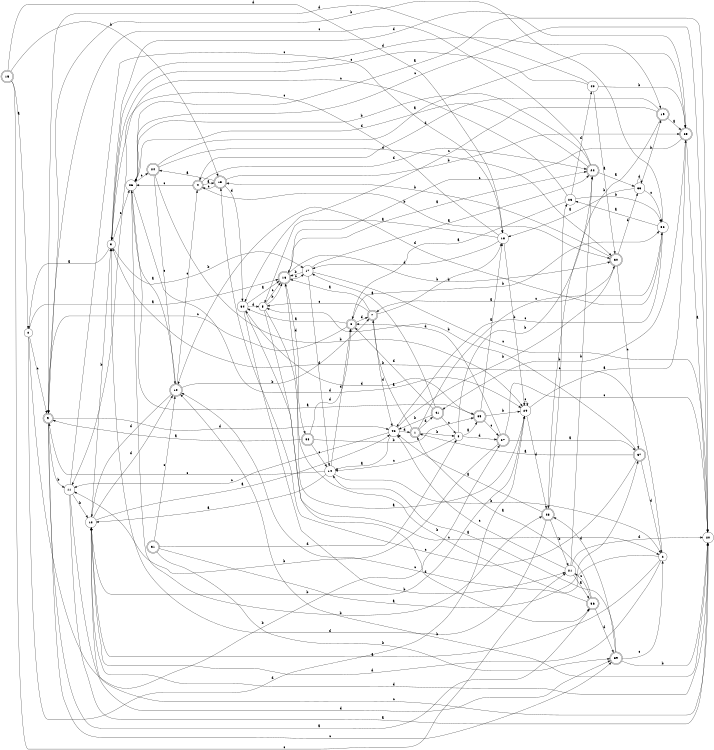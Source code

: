 digraph n35_5 {
__start0 [label="" shape="none"];

rankdir=LR;
size="8,5";

s0 [style="filled", color="black", fillcolor="white" shape="circle", label="0"];
s1 [style="rounded,filled", color="black", fillcolor="white" shape="doublecircle", label="1"];
s2 [style="filled", color="black", fillcolor="white" shape="circle", label="2"];
s3 [style="filled", color="black", fillcolor="white" shape="circle", label="3"];
s4 [style="rounded,filled", color="black", fillcolor="white" shape="doublecircle", label="4"];
s5 [style="filled", color="black", fillcolor="white" shape="circle", label="5"];
s6 [style="rounded,filled", color="black", fillcolor="white" shape="doublecircle", label="6"];
s7 [style="rounded,filled", color="black", fillcolor="white" shape="doublecircle", label="7"];
s8 [style="filled", color="black", fillcolor="white" shape="circle", label="8"];
s9 [style="rounded,filled", color="black", fillcolor="white" shape="doublecircle", label="9"];
s10 [style="rounded,filled", color="black", fillcolor="white" shape="doublecircle", label="10"];
s11 [style="filled", color="black", fillcolor="white" shape="circle", label="11"];
s12 [style="filled", color="black", fillcolor="white" shape="circle", label="12"];
s13 [style="rounded,filled", color="black", fillcolor="white" shape="doublecircle", label="13"];
s14 [style="filled", color="black", fillcolor="white" shape="circle", label="14"];
s15 [style="rounded,filled", color="black", fillcolor="white" shape="doublecircle", label="15"];
s16 [style="rounded,filled", color="black", fillcolor="white" shape="doublecircle", label="16"];
s17 [style="filled", color="black", fillcolor="white" shape="circle", label="17"];
s18 [style="filled", color="black", fillcolor="white" shape="circle", label="18"];
s19 [style="rounded,filled", color="black", fillcolor="white" shape="doublecircle", label="19"];
s20 [style="filled", color="black", fillcolor="white" shape="circle", label="20"];
s21 [style="filled", color="black", fillcolor="white" shape="circle", label="21"];
s22 [style="rounded,filled", color="black", fillcolor="white" shape="doublecircle", label="22"];
s23 [style="filled", color="black", fillcolor="white" shape="circle", label="23"];
s24 [style="rounded,filled", color="black", fillcolor="white" shape="doublecircle", label="24"];
s25 [style="rounded,filled", color="black", fillcolor="white" shape="doublecircle", label="25"];
s26 [style="filled", color="black", fillcolor="white" shape="circle", label="26"];
s27 [style="rounded,filled", color="black", fillcolor="white" shape="doublecircle", label="27"];
s28 [style="rounded,filled", color="black", fillcolor="white" shape="doublecircle", label="28"];
s29 [style="filled", color="black", fillcolor="white" shape="circle", label="29"];
s30 [style="rounded,filled", color="black", fillcolor="white" shape="doublecircle", label="30"];
s31 [style="rounded,filled", color="black", fillcolor="white" shape="doublecircle", label="31"];
s32 [style="filled", color="black", fillcolor="white" shape="circle", label="32"];
s33 [style="filled", color="black", fillcolor="white" shape="circle", label="33"];
s34 [style="filled", color="black", fillcolor="white" shape="circle", label="34"];
s35 [style="rounded,filled", color="black", fillcolor="white" shape="doublecircle", label="35"];
s36 [style="rounded,filled", color="black", fillcolor="white" shape="doublecircle", label="36"];
s37 [style="rounded,filled", color="black", fillcolor="white" shape="doublecircle", label="37"];
s38 [style="rounded,filled", color="black", fillcolor="white" shape="doublecircle", label="38"];
s39 [style="rounded,filled", color="black", fillcolor="white" shape="doublecircle", label="39"];
s40 [style="filled", color="black", fillcolor="white" shape="circle", label="40"];
s41 [style="rounded,filled", color="black", fillcolor="white" shape="doublecircle", label="41"];
s42 [style="filled", color="black", fillcolor="white" shape="circle", label="42"];
s0 -> s16 [label="a"];
s0 -> s27 [label="b"];
s0 -> s9 [label="c"];
s0 -> s29 [label="d"];
s1 -> s7 [label="a"];
s1 -> s8 [label="b"];
s1 -> s32 [label="c"];
s1 -> s41 [label="d"];
s2 -> s12 [label="a"];
s2 -> s3 [label="b"];
s2 -> s10 [label="c"];
s2 -> s12 [label="d"];
s3 -> s0 [label="a"];
s3 -> s17 [label="b"];
s3 -> s26 [label="c"];
s3 -> s19 [label="d"];
s4 -> s13 [label="a"];
s4 -> s30 [label="b"];
s4 -> s26 [label="c"];
s4 -> s22 [label="d"];
s5 -> s29 [label="a"];
s5 -> s16 [label="b"];
s5 -> s16 [label="c"];
s5 -> s36 [label="d"];
s6 -> s34 [label="a"];
s6 -> s32 [label="b"];
s6 -> s9 [label="c"];
s6 -> s7 [label="d"];
s7 -> s16 [label="a"];
s7 -> s18 [label="b"];
s7 -> s5 [label="c"];
s7 -> s42 [label="d"];
s8 -> s35 [label="a"];
s8 -> s22 [label="b"];
s8 -> s14 [label="c"];
s8 -> s27 [label="d"];
s9 -> s36 [label="a"];
s9 -> s11 [label="b"];
s9 -> s39 [label="c"];
s9 -> s42 [label="d"];
s10 -> s26 [label="a"];
s10 -> s7 [label="b"];
s10 -> s4 [label="c"];
s10 -> s12 [label="d"];
s11 -> s20 [label="a"];
s11 -> s12 [label="b"];
s11 -> s18 [label="c"];
s11 -> s39 [label="d"];
s12 -> s42 [label="a"];
s12 -> s3 [label="b"];
s12 -> s20 [label="c"];
s12 -> s10 [label="d"];
s13 -> s24 [label="a"];
s13 -> s25 [label="b"];
s13 -> s4 [label="c"];
s13 -> s34 [label="d"];
s14 -> s12 [label="a"];
s14 -> s2 [label="b"];
s14 -> s9 [label="c"];
s14 -> s6 [label="d"];
s15 -> s0 [label="a"];
s15 -> s13 [label="b"];
s15 -> s21 [label="c"];
s15 -> s18 [label="d"];
s16 -> s22 [label="a"];
s16 -> s30 [label="b"];
s16 -> s17 [label="c"];
s16 -> s38 [label="d"];
s17 -> s22 [label="a"];
s17 -> s16 [label="b"];
s17 -> s20 [label="c"];
s17 -> s14 [label="d"];
s18 -> s5 [label="a"];
s18 -> s29 [label="b"];
s18 -> s11 [label="c"];
s18 -> s17 [label="d"];
s19 -> s25 [label="a"];
s19 -> s28 [label="b"];
s19 -> s34 [label="c"];
s19 -> s4 [label="d"];
s20 -> s26 [label="a"];
s20 -> s10 [label="b"];
s20 -> s26 [label="c"];
s20 -> s12 [label="d"];
s21 -> s36 [label="a"];
s21 -> s22 [label="b"];
s21 -> s42 [label="c"];
s21 -> s20 [label="d"];
s22 -> s33 [label="a"];
s22 -> s26 [label="b"];
s22 -> s9 [label="c"];
s22 -> s26 [label="d"];
s23 -> s6 [label="a"];
s23 -> s32 [label="b"];
s23 -> s3 [label="c"];
s23 -> s40 [label="d"];
s24 -> s25 [label="a"];
s24 -> s29 [label="b"];
s24 -> s10 [label="c"];
s24 -> s30 [label="d"];
s25 -> s20 [label="a"];
s25 -> s41 [label="b"];
s25 -> s16 [label="c"];
s25 -> s3 [label="d"];
s26 -> s35 [label="a"];
s26 -> s28 [label="b"];
s26 -> s24 [label="c"];
s26 -> s29 [label="d"];
s27 -> s37 [label="a"];
s27 -> s11 [label="b"];
s27 -> s20 [label="c"];
s27 -> s6 [label="d"];
s28 -> s42 [label="a"];
s28 -> s21 [label="b"];
s28 -> s23 [label="c"];
s28 -> s3 [label="d"];
s29 -> s25 [label="a"];
s29 -> s12 [label="b"];
s29 -> s29 [label="c"];
s29 -> s28 [label="d"];
s30 -> s7 [label="a"];
s30 -> s13 [label="b"];
s30 -> s37 [label="c"];
s30 -> s33 [label="d"];
s31 -> s37 [label="a"];
s31 -> s39 [label="b"];
s31 -> s10 [label="c"];
s31 -> s8 [label="d"];
s32 -> s23 [label="a"];
s32 -> s9 [label="b"];
s32 -> s42 [label="c"];
s32 -> s10 [label="d"];
s33 -> s18 [label="a"];
s33 -> s19 [label="b"];
s33 -> s32 [label="c"];
s33 -> s33 [label="d"];
s34 -> s16 [label="a"];
s34 -> s21 [label="b"];
s34 -> s2 [label="c"];
s34 -> s5 [label="d"];
s35 -> s18 [label="a"];
s35 -> s29 [label="b"];
s35 -> s27 [label="c"];
s35 -> s34 [label="d"];
s36 -> s1 [label="a"];
s36 -> s16 [label="b"];
s36 -> s21 [label="c"];
s36 -> s39 [label="d"];
s37 -> s1 [label="a"];
s37 -> s5 [label="b"];
s37 -> s13 [label="c"];
s37 -> s2 [label="d"];
s38 -> s9 [label="a"];
s38 -> s35 [label="b"];
s38 -> s14 [label="c"];
s38 -> s6 [label="d"];
s39 -> s14 [label="a"];
s39 -> s20 [label="b"];
s39 -> s2 [label="c"];
s39 -> s28 [label="d"];
s40 -> s30 [label="a"];
s40 -> s25 [label="b"];
s40 -> s3 [label="c"];
s40 -> s9 [label="d"];
s41 -> s17 [label="a"];
s41 -> s42 [label="b"];
s41 -> s8 [label="c"];
s41 -> s6 [label="d"];
s42 -> s14 [label="a"];
s42 -> s30 [label="b"];
s42 -> s11 [label="c"];
s42 -> s1 [label="d"];

}